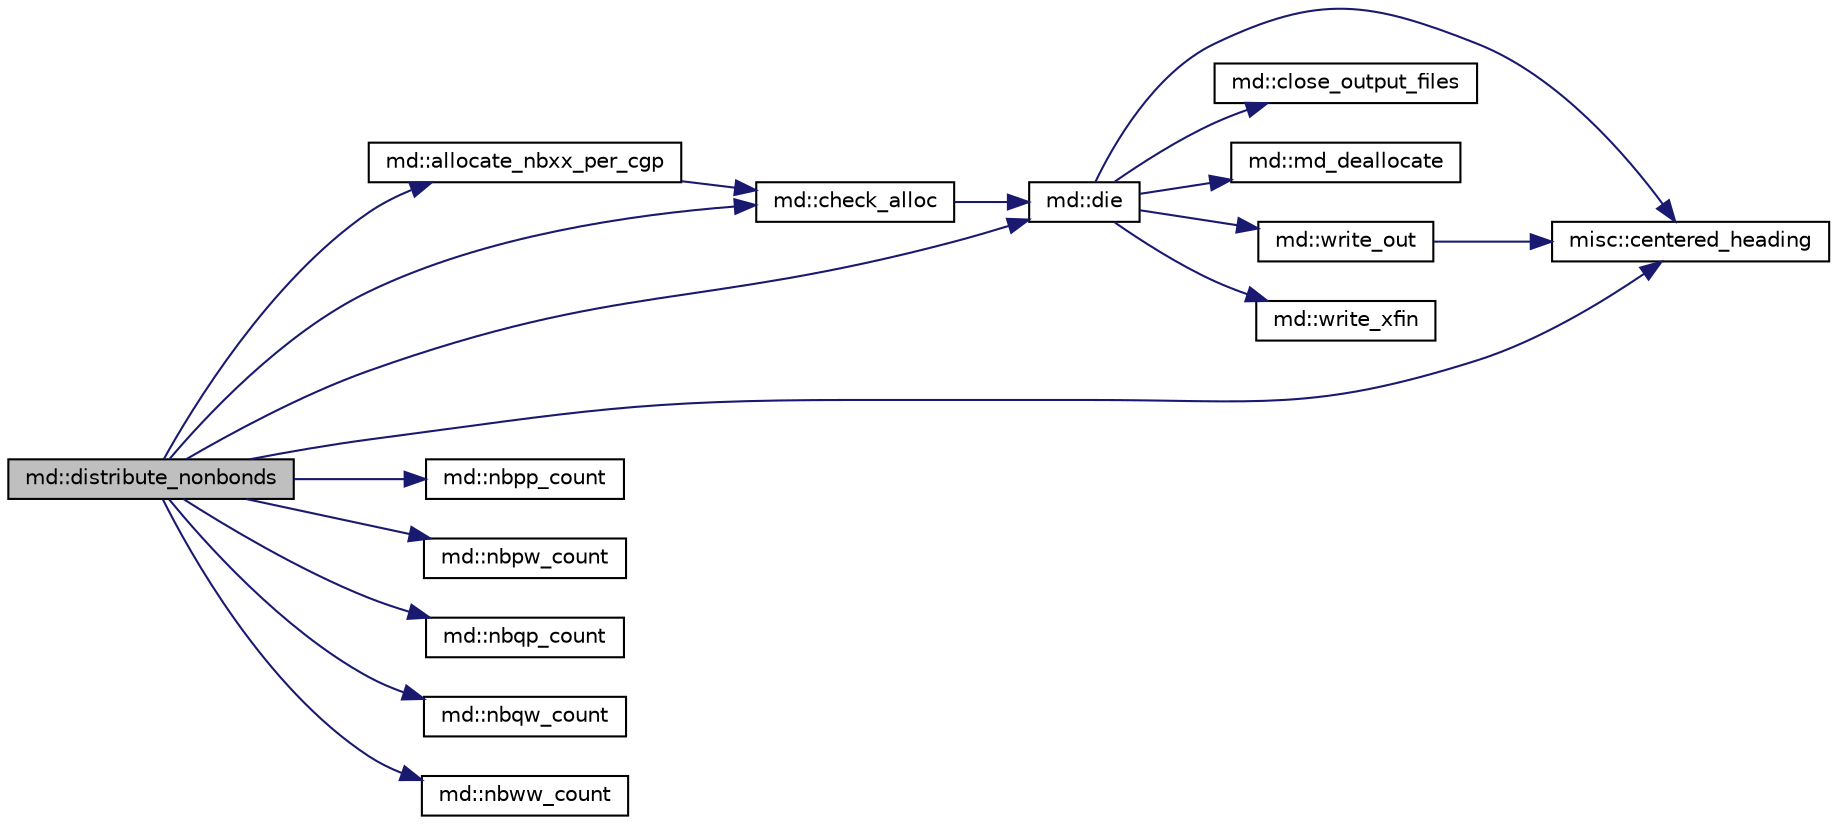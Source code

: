 digraph "md::distribute_nonbonds"
{
  edge [fontname="Helvetica",fontsize="10",labelfontname="Helvetica",labelfontsize="10"];
  node [fontname="Helvetica",fontsize="10",shape=record];
  rankdir="LR";
  Node1 [label="md::distribute_nonbonds",height=0.2,width=0.4,color="black", fillcolor="grey75", style="filled" fontcolor="black"];
  Node1 -> Node2 [color="midnightblue",fontsize="10",style="solid",fontname="Helvetica"];
  Node2 [label="md::allocate_nbxx_per_cgp",height=0.2,width=0.4,color="black", fillcolor="white", style="filled",URL="$classmd.html#a2b1b7aece324f88ae6f15ec47969f1a2"];
  Node2 -> Node3 [color="midnightblue",fontsize="10",style="solid",fontname="Helvetica"];
  Node3 [label="md::check_alloc",height=0.2,width=0.4,color="black", fillcolor="white", style="filled",URL="$classmd.html#aa2bff9009b880be7904efe2a7c07f646"];
  Node3 -> Node4 [color="midnightblue",fontsize="10",style="solid",fontname="Helvetica"];
  Node4 [label="md::die",height=0.2,width=0.4,color="black", fillcolor="white", style="filled",URL="$classmd.html#ac21e43139b5e5cd74ab6649672288d66"];
  Node4 -> Node5 [color="midnightblue",fontsize="10",style="solid",fontname="Helvetica"];
  Node5 [label="misc::centered_heading",height=0.2,width=0.4,color="black", fillcolor="white", style="filled",URL="$classmisc.html#ac616bbb70212f3216e099c51f3c217f9"];
  Node4 -> Node6 [color="midnightblue",fontsize="10",style="solid",fontname="Helvetica"];
  Node6 [label="md::close_output_files",height=0.2,width=0.4,color="black", fillcolor="white", style="filled",URL="$classmd.html#a5bd74b9ed60f4d0515416e77a9dcb825"];
  Node4 -> Node7 [color="midnightblue",fontsize="10",style="solid",fontname="Helvetica"];
  Node7 [label="md::md_deallocate",height=0.2,width=0.4,color="black", fillcolor="white", style="filled",URL="$classmd.html#a8a97b1726d386da7fddf5ea29296b0e9"];
  Node4 -> Node8 [color="midnightblue",fontsize="10",style="solid",fontname="Helvetica"];
  Node8 [label="md::write_out",height=0.2,width=0.4,color="black", fillcolor="white", style="filled",URL="$classmd.html#a7ae57adec77c83a4e3684cfbf301d605"];
  Node8 -> Node5 [color="midnightblue",fontsize="10",style="solid",fontname="Helvetica"];
  Node4 -> Node9 [color="midnightblue",fontsize="10",style="solid",fontname="Helvetica"];
  Node9 [label="md::write_xfin",height=0.2,width=0.4,color="black", fillcolor="white", style="filled",URL="$classmd.html#ad8ada800049df7345cd0a0e596644cc5"];
  Node1 -> Node5 [color="midnightblue",fontsize="10",style="solid",fontname="Helvetica"];
  Node1 -> Node3 [color="midnightblue",fontsize="10",style="solid",fontname="Helvetica"];
  Node1 -> Node4 [color="midnightblue",fontsize="10",style="solid",fontname="Helvetica"];
  Node1 -> Node10 [color="midnightblue",fontsize="10",style="solid",fontname="Helvetica"];
  Node10 [label="md::nbpp_count",height=0.2,width=0.4,color="black", fillcolor="white", style="filled",URL="$classmd.html#a866f21048aa5353f43c96963ec78eb3d"];
  Node1 -> Node11 [color="midnightblue",fontsize="10",style="solid",fontname="Helvetica"];
  Node11 [label="md::nbpw_count",height=0.2,width=0.4,color="black", fillcolor="white", style="filled",URL="$classmd.html#a923274387568268f10dc8c5f1fa09210"];
  Node1 -> Node12 [color="midnightblue",fontsize="10",style="solid",fontname="Helvetica"];
  Node12 [label="md::nbqp_count",height=0.2,width=0.4,color="black", fillcolor="white", style="filled",URL="$classmd.html#a6166c2d50958dc6c23672ef29758864b"];
  Node1 -> Node13 [color="midnightblue",fontsize="10",style="solid",fontname="Helvetica"];
  Node13 [label="md::nbqw_count",height=0.2,width=0.4,color="black", fillcolor="white", style="filled",URL="$classmd.html#ad86c0d54152d8813e3c4ea4c6dda6af2"];
  Node1 -> Node14 [color="midnightblue",fontsize="10",style="solid",fontname="Helvetica"];
  Node14 [label="md::nbww_count",height=0.2,width=0.4,color="black", fillcolor="white", style="filled",URL="$classmd.html#a7c9a27e7734e6f871ce6576b2e49e156"];
}
